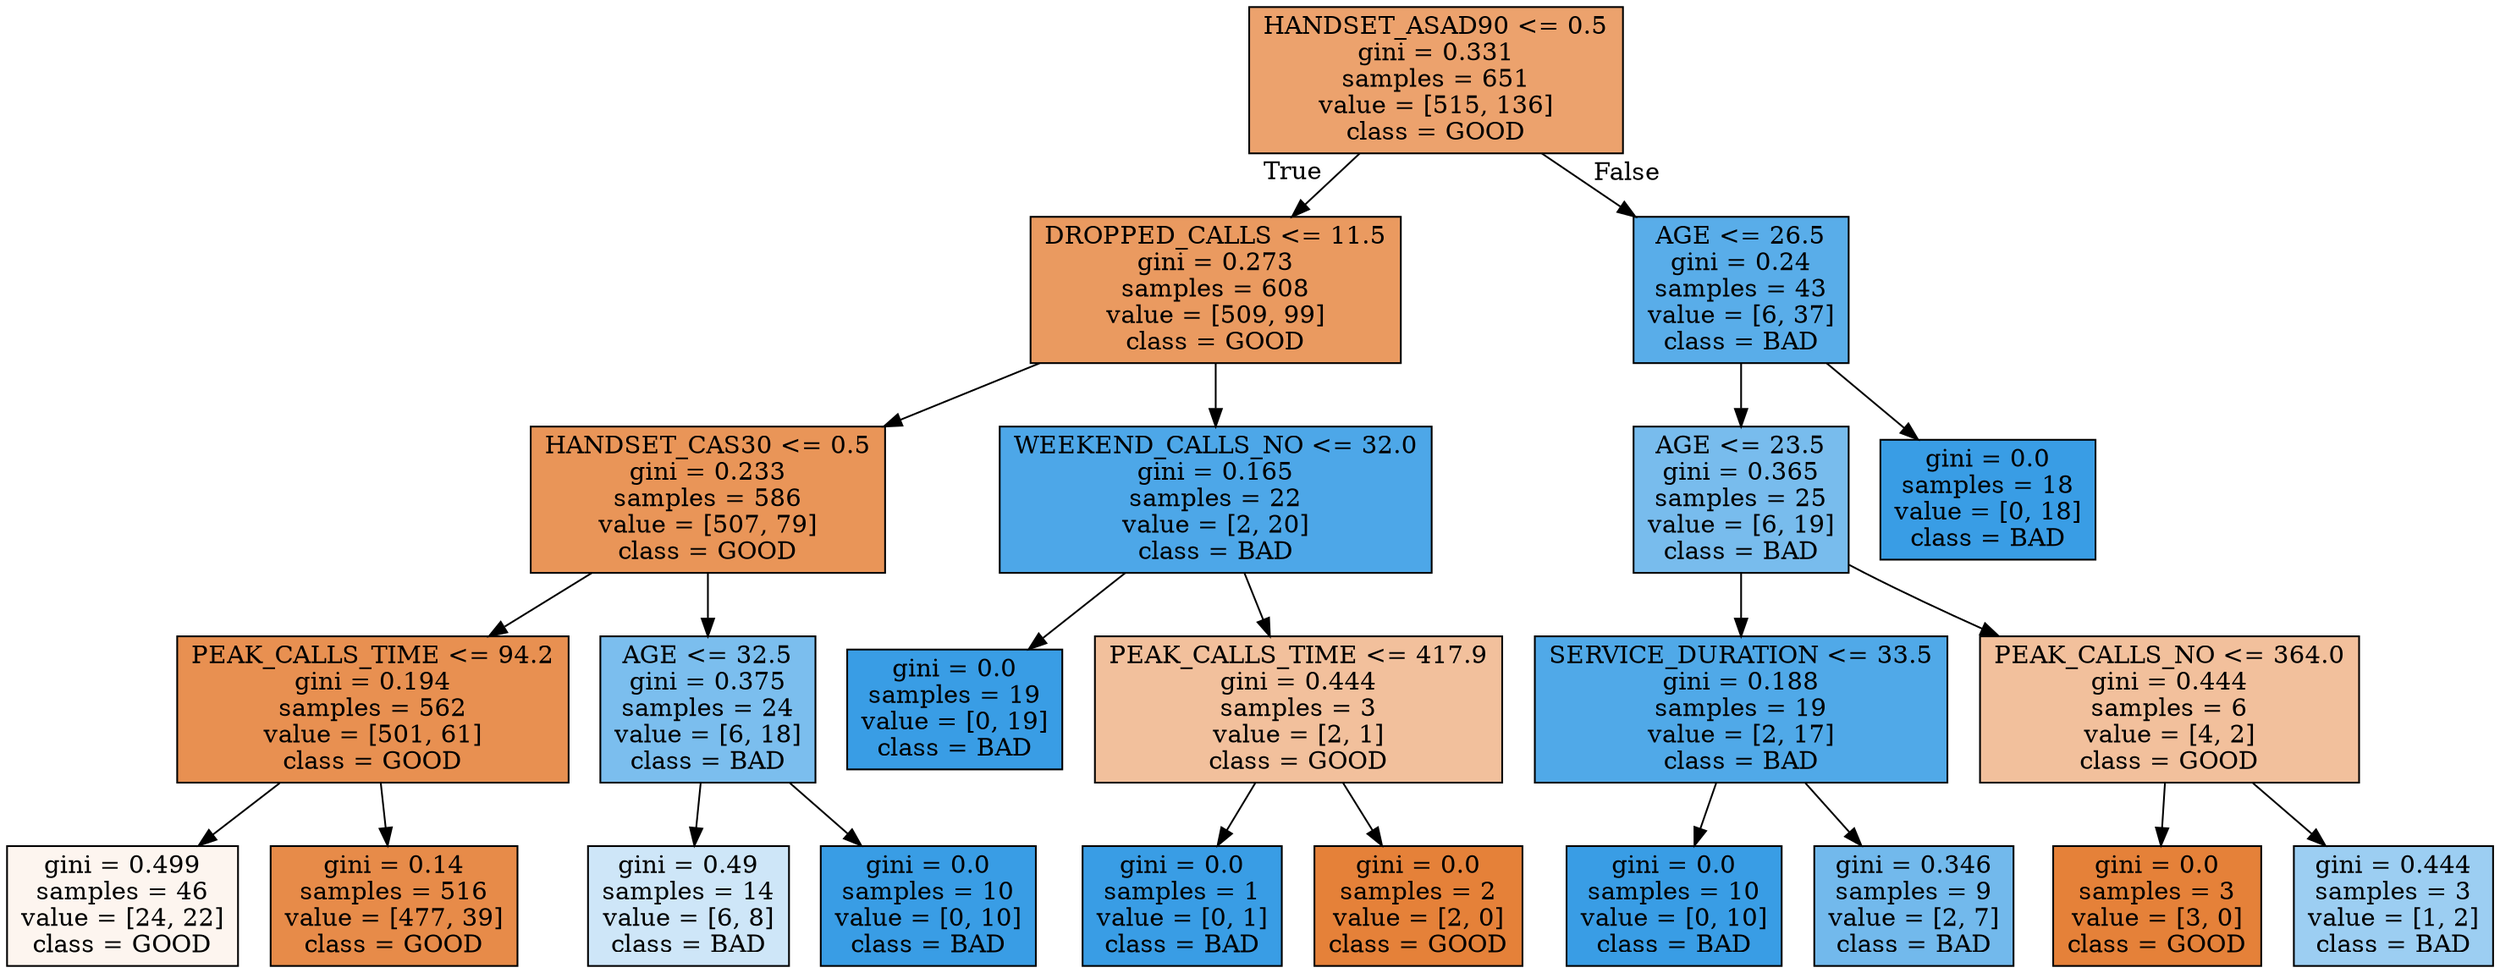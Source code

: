 digraph Tree {
node [shape=box, style="filled", color="black"] ;
0 [label="HANDSET_ASAD90 <= 0.5\ngini = 0.331\nsamples = 651\nvalue = [515, 136]\nclass = GOOD", fillcolor="#eca26d"] ;
1 [label="DROPPED_CALLS <= 11.5\ngini = 0.273\nsamples = 608\nvalue = [509, 99]\nclass = GOOD", fillcolor="#ea9a60"] ;
0 -> 1 [labeldistance=2.5, labelangle=45, headlabel="True"] ;
2 [label="HANDSET_CAS30 <= 0.5\ngini = 0.233\nsamples = 586\nvalue = [507, 79]\nclass = GOOD", fillcolor="#e99558"] ;
1 -> 2 ;
3 [label="PEAK_CALLS_TIME <= 94.2\ngini = 0.194\nsamples = 562\nvalue = [501, 61]\nclass = GOOD", fillcolor="#e89051"] ;
2 -> 3 ;
4 [label="gini = 0.499\nsamples = 46\nvalue = [24, 22]\nclass = GOOD", fillcolor="#fdf5ef"] ;
3 -> 4 ;
5 [label="gini = 0.14\nsamples = 516\nvalue = [477, 39]\nclass = GOOD", fillcolor="#e78b49"] ;
3 -> 5 ;
6 [label="AGE <= 32.5\ngini = 0.375\nsamples = 24\nvalue = [6, 18]\nclass = BAD", fillcolor="#7bbeee"] ;
2 -> 6 ;
7 [label="gini = 0.49\nsamples = 14\nvalue = [6, 8]\nclass = BAD", fillcolor="#cee6f8"] ;
6 -> 7 ;
8 [label="gini = 0.0\nsamples = 10\nvalue = [0, 10]\nclass = BAD", fillcolor="#399de5"] ;
6 -> 8 ;
9 [label="WEEKEND_CALLS_NO <= 32.0\ngini = 0.165\nsamples = 22\nvalue = [2, 20]\nclass = BAD", fillcolor="#4da7e8"] ;
1 -> 9 ;
10 [label="gini = 0.0\nsamples = 19\nvalue = [0, 19]\nclass = BAD", fillcolor="#399de5"] ;
9 -> 10 ;
11 [label="PEAK_CALLS_TIME <= 417.9\ngini = 0.444\nsamples = 3\nvalue = [2, 1]\nclass = GOOD", fillcolor="#f2c09c"] ;
9 -> 11 ;
12 [label="gini = 0.0\nsamples = 1\nvalue = [0, 1]\nclass = BAD", fillcolor="#399de5"] ;
11 -> 12 ;
13 [label="gini = 0.0\nsamples = 2\nvalue = [2, 0]\nclass = GOOD", fillcolor="#e58139"] ;
11 -> 13 ;
14 [label="AGE <= 26.5\ngini = 0.24\nsamples = 43\nvalue = [6, 37]\nclass = BAD", fillcolor="#59ade9"] ;
0 -> 14 [labeldistance=2.5, labelangle=-45, headlabel="False"] ;
15 [label="AGE <= 23.5\ngini = 0.365\nsamples = 25\nvalue = [6, 19]\nclass = BAD", fillcolor="#78bced"] ;
14 -> 15 ;
16 [label="SERVICE_DURATION <= 33.5\ngini = 0.188\nsamples = 19\nvalue = [2, 17]\nclass = BAD", fillcolor="#50a9e8"] ;
15 -> 16 ;
17 [label="gini = 0.0\nsamples = 10\nvalue = [0, 10]\nclass = BAD", fillcolor="#399de5"] ;
16 -> 17 ;
18 [label="gini = 0.346\nsamples = 9\nvalue = [2, 7]\nclass = BAD", fillcolor="#72b9ec"] ;
16 -> 18 ;
19 [label="PEAK_CALLS_NO <= 364.0\ngini = 0.444\nsamples = 6\nvalue = [4, 2]\nclass = GOOD", fillcolor="#f2c09c"] ;
15 -> 19 ;
20 [label="gini = 0.0\nsamples = 3\nvalue = [3, 0]\nclass = GOOD", fillcolor="#e58139"] ;
19 -> 20 ;
21 [label="gini = 0.444\nsamples = 3\nvalue = [1, 2]\nclass = BAD", fillcolor="#9ccef2"] ;
19 -> 21 ;
22 [label="gini = 0.0\nsamples = 18\nvalue = [0, 18]\nclass = BAD", fillcolor="#399de5"] ;
14 -> 22 ;
}